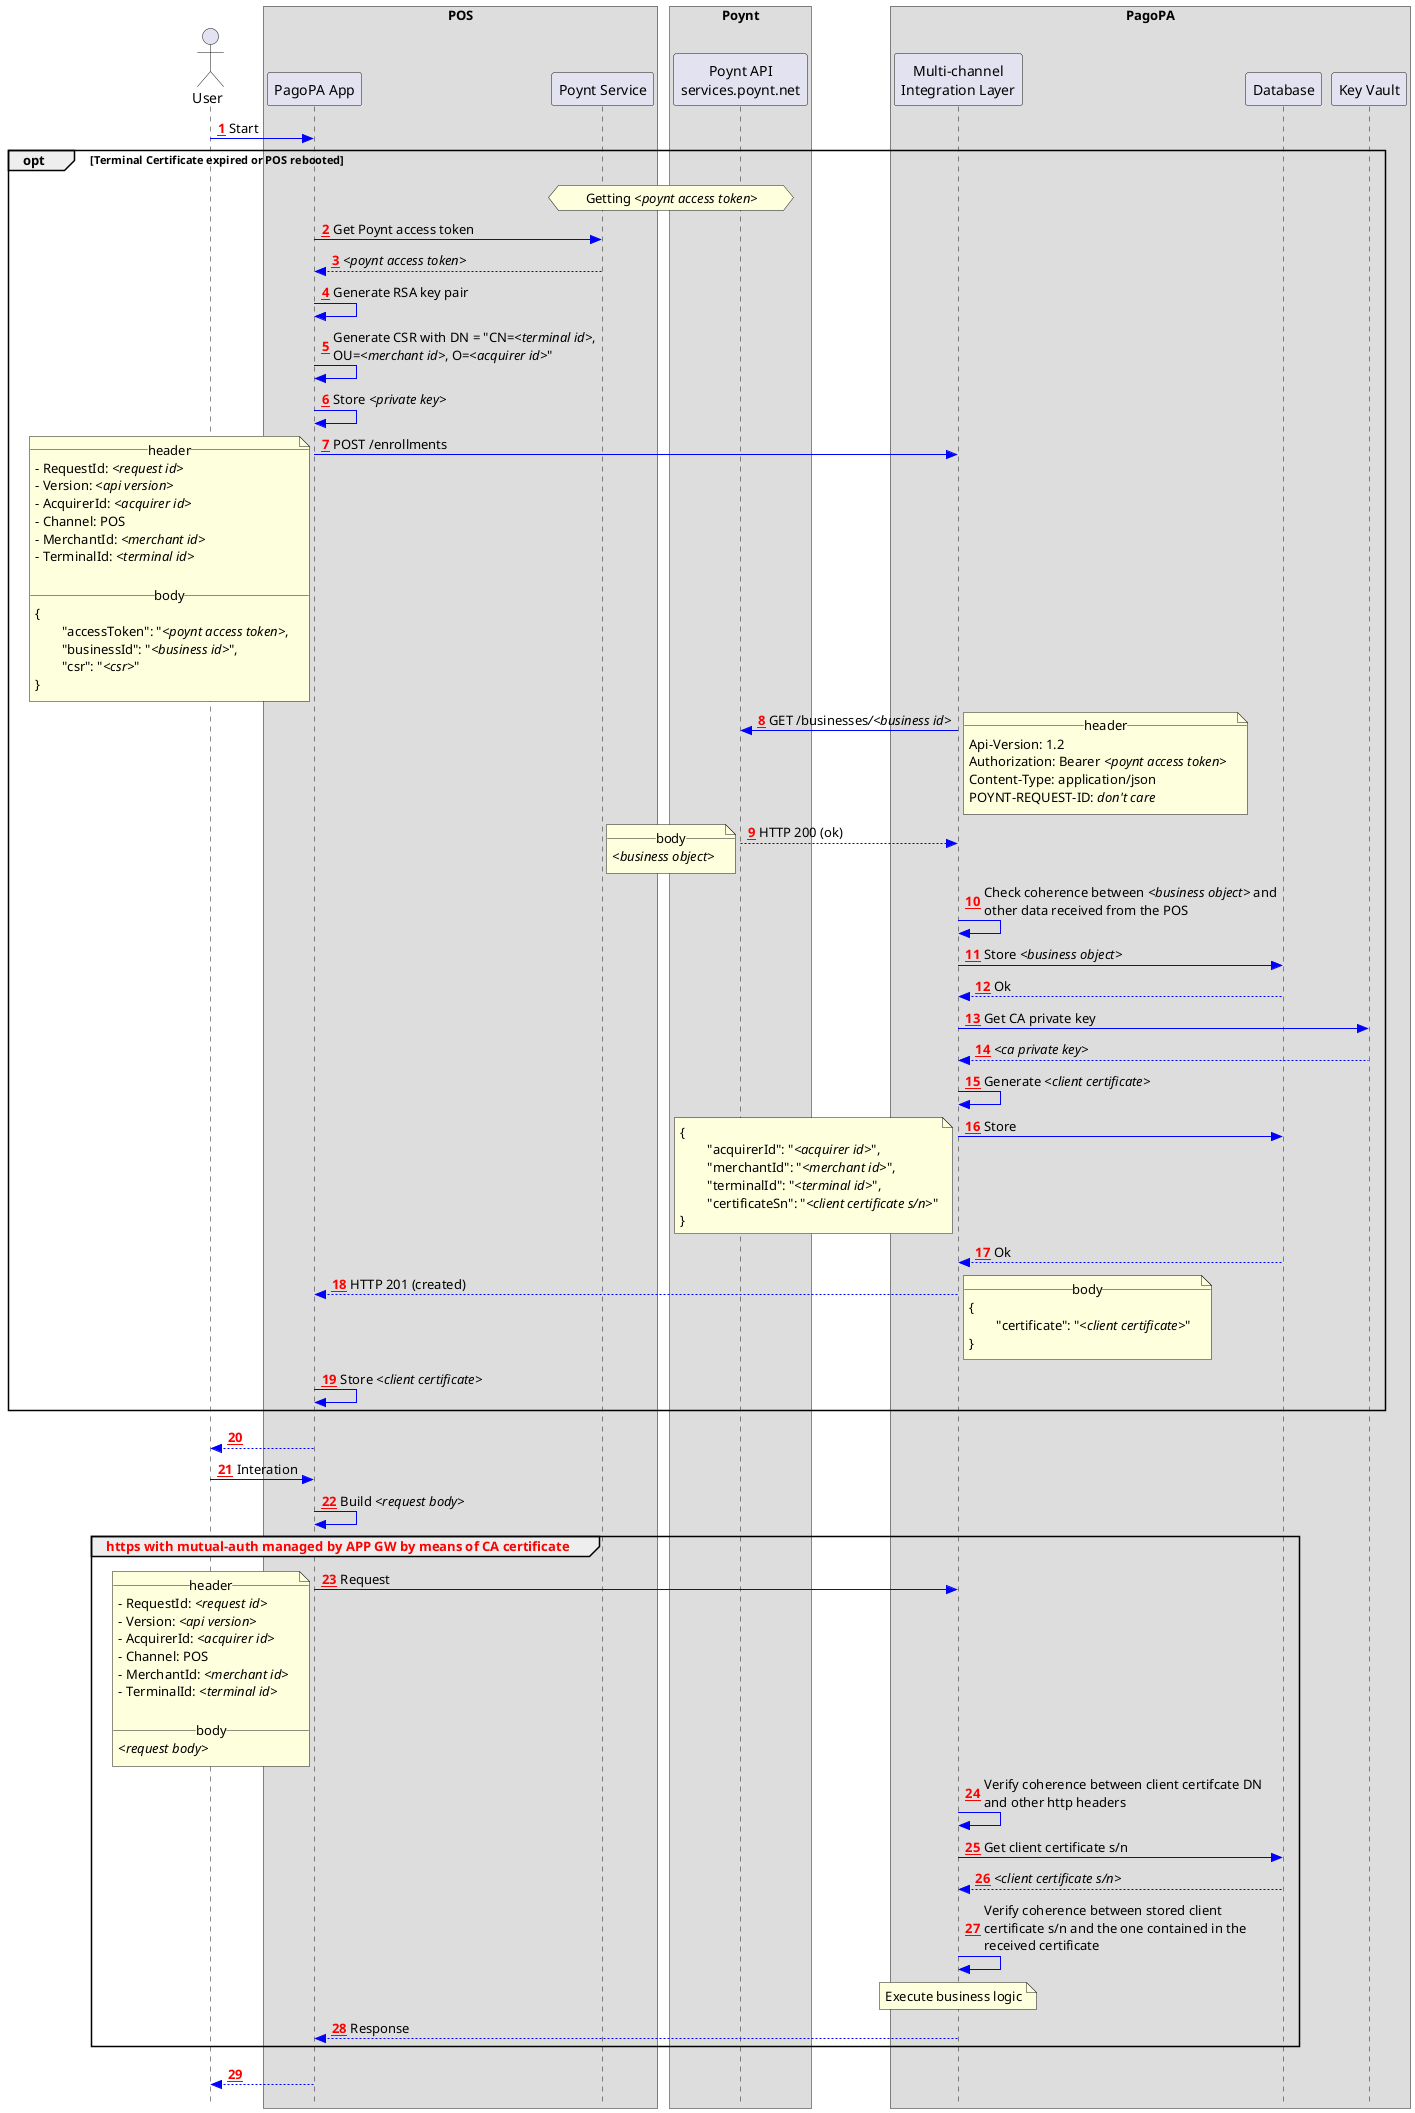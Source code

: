 @startuml

!pragma teoz true
skinparam style strictuml
skinparam maxMessageSize 300
skinparam sequenceMessageAlign left
skinparam sequenceArrowColor #blue
autonumber "<font color='red'><b><u>##</u></b></font>"


actor "User" as USR

box "POS"
	participant "PagoPA App" as APP
	participant "Poynt Service" as SRV
end box

box "Poynt"
	participant "Poynt API\nservices.poynt.net" as PNT
end box

box "PagoPA"
	participant "Multi-channel\nIntegration Layer" as MIL
	participant "Database" as DBS
	participant "Key Vault" as KVL
end box


USR ->  APP: Start

opt Terminal Certificate expired or POS rebooted
	hnote over SRV, PNT: Getting //<poynt access token>//

	APP ->  SRV : Get Poynt access token
	SRV --> APP : //<poynt access token>//
	
	APP ->  APP : Generate RSA key pair
	APP ->  APP : Generate CSR with DN = "CN=//<terminal id>//, OU=//<merchant id>//, O=//<acquirer id>//"
	APP ->  APP : Store //<private key>//
	
	APP ->  MIL : POST /enrollments
		note left
			__header__
			- RequestId: //<request id>//
			- Version: //<api version>//
			- AcquirerId: //<acquirer id>//
			- Channel: POS
			- MerchantId: //<merchant id>//
			- TerminalId: //<terminal id>//
			
			__body__
			{
				"accessToken": "//<poynt access token>//,
				"businessId": "//<business id>//",
				"csr": "//<csr>//"
			}
		end note
	
	MIL ->  PNT : GET /businesses///<business id>//
		note right
			__header__
			Api-Version: 1.2
			Authorization: Bearer //<poynt access token>//
			Content-Type: application/json
			POYNT-REQUEST-ID: //don't care//
		end note

	PNT --> MIL : HTTP 200 (ok)
		note left
			__body__
			//<business object>//
		end note
	
	MIL ->  MIL : Check coherence between //<business object>// and other data received from the POS
	
	MIL ->  DBS : Store //<business object>//
	DBS --> MIL : Ok
	MIL ->  KVL : Get CA private key
	KVL --> MIL : //<ca private key>//
	MIL ->  MIL : Generate //<client certificate>//
	
	MIL ->  DBS : Store
		note left
			{
				"acquirerId": "//<acquirer id>//",
				"merchantId": "//<merchant id>//",
				"terminalId": "//<terminal id>//",
				"certificateSn": "//<client certificate s/n>//"
			}
		end note
	
	DBS --> MIL : Ok
	
	MIL --> APP : HTTP 201 (created)
		note right
			__body__
			{
				"certificate": "//<client certificate>//"
			}
		end note
	
	APP ->  APP : Store //<client certificate>//
end opt

APP --> USR


USR ->  APP : Interation
APP ->  APP : Build //<request body>//
group <font color="red">https with mutual-auth managed by APP GW by means of CA certificate</font>
	APP ->  MIL : Request
	note left
			__header__
			- RequestId: //<request id>//
			- Version: //<api version>//
			- AcquirerId: //<acquirer id>//
			- Channel: POS
			- MerchantId: //<merchant id>//
			- TerminalId: //<terminal id>//
			
			__body__
			//<request body>//
		end note
	
	MIL ->  MIL : Verify coherence between client certifcate DN and other http headers
	MIL ->  DBS : Get client certificate s/n
	DBS --> MIL : //<client certificate s/n>//
	MIL ->  MIL : Verify coherence between stored client certificate s/n and the one contained in the received certificate
	
	note over MIL
		Execute business logic
	end note

	MIL --> APP : Response 
end

APP --> USR

@enduml
